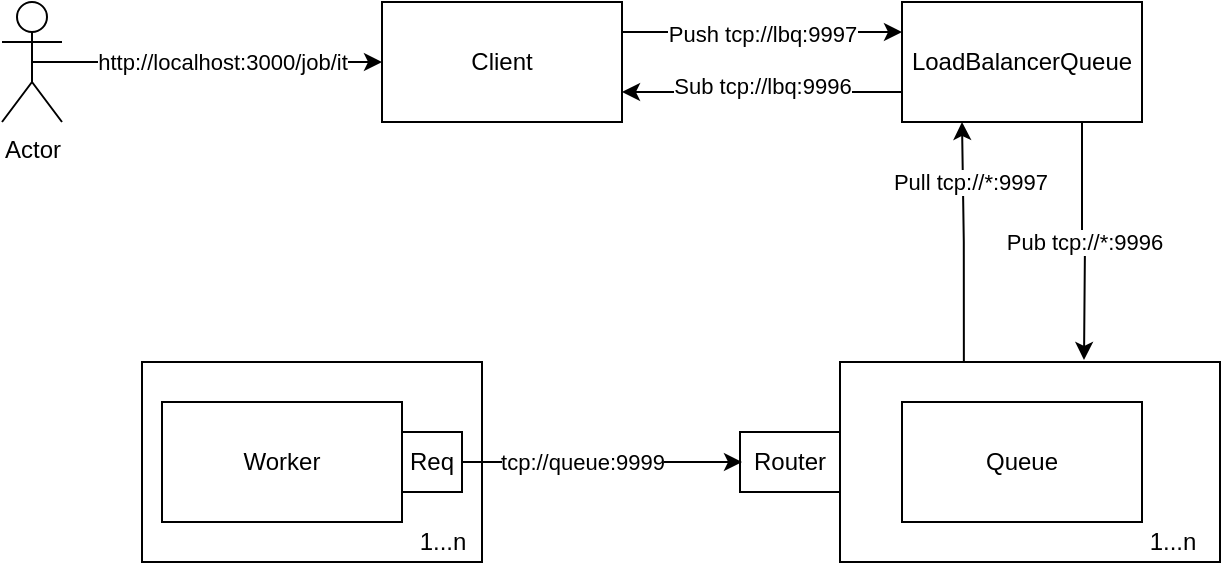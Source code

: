 <mxfile version="14.2.9" type="device"><diagram id="pJzyBwp56KJZ5iNx5iUw" name="Page-1"><mxGraphModel dx="1422" dy="762" grid="1" gridSize="10" guides="1" tooltips="1" connect="1" arrows="1" fold="1" page="1" pageScale="1" pageWidth="850" pageHeight="1100" math="0" shadow="0"><root><mxCell id="0"/><mxCell id="1" parent="0"/><mxCell id="3dcHZrypmZOo1slDrvT9-6" style="edgeStyle=orthogonalEdgeStyle;rounded=0;orthogonalLoop=1;jettySize=auto;html=1;exitX=1;exitY=0.25;exitDx=0;exitDy=0;entryX=0;entryY=0.25;entryDx=0;entryDy=0;" edge="1" parent="1" source="3dcHZrypmZOo1slDrvT9-1" target="3dcHZrypmZOo1slDrvT9-5"><mxGeometry relative="1" as="geometry"/></mxCell><mxCell id="3dcHZrypmZOo1slDrvT9-8" value="Push tcp://lbq:9997" style="edgeLabel;html=1;align=center;verticalAlign=middle;resizable=0;points=[];" vertex="1" connectable="0" parent="3dcHZrypmZOo1slDrvT9-6"><mxGeometry x="-0.229" y="-1" relative="1" as="geometry"><mxPoint x="16" as="offset"/></mxGeometry></mxCell><mxCell id="3dcHZrypmZOo1slDrvT9-1" value="Client" style="rounded=0;whiteSpace=wrap;html=1;" vertex="1" parent="1"><mxGeometry x="270" y="120" width="120" height="60" as="geometry"/></mxCell><mxCell id="3dcHZrypmZOo1slDrvT9-3" style="edgeStyle=orthogonalEdgeStyle;rounded=0;orthogonalLoop=1;jettySize=auto;html=1;exitX=0.5;exitY=0.5;exitDx=0;exitDy=0;exitPerimeter=0;" edge="1" parent="1" source="3dcHZrypmZOo1slDrvT9-2" target="3dcHZrypmZOo1slDrvT9-1"><mxGeometry relative="1" as="geometry"/></mxCell><mxCell id="3dcHZrypmZOo1slDrvT9-4" value="http://localhost:3000/job/it" style="edgeLabel;html=1;align=center;verticalAlign=middle;resizable=0;points=[];" vertex="1" connectable="0" parent="3dcHZrypmZOo1slDrvT9-3"><mxGeometry x="-0.269" relative="1" as="geometry"><mxPoint x="31" as="offset"/></mxGeometry></mxCell><mxCell id="3dcHZrypmZOo1slDrvT9-2" value="Actor" style="shape=umlActor;verticalLabelPosition=bottom;verticalAlign=top;html=1;outlineConnect=0;" vertex="1" parent="1"><mxGeometry x="80" y="120" width="30" height="60" as="geometry"/></mxCell><mxCell id="3dcHZrypmZOo1slDrvT9-7" style="edgeStyle=orthogonalEdgeStyle;rounded=0;orthogonalLoop=1;jettySize=auto;html=1;exitX=0;exitY=0.75;exitDx=0;exitDy=0;entryX=1;entryY=0.75;entryDx=0;entryDy=0;" edge="1" parent="1" source="3dcHZrypmZOo1slDrvT9-5" target="3dcHZrypmZOo1slDrvT9-1"><mxGeometry relative="1" as="geometry"/></mxCell><mxCell id="3dcHZrypmZOo1slDrvT9-9" value="Sub tcp://lbq:9996" style="edgeLabel;html=1;align=center;verticalAlign=middle;resizable=0;points=[];" vertex="1" connectable="0" parent="3dcHZrypmZOo1slDrvT9-7"><mxGeometry x="0.343" y="-3" relative="1" as="geometry"><mxPoint x="24" as="offset"/></mxGeometry></mxCell><mxCell id="3dcHZrypmZOo1slDrvT9-18" style="edgeStyle=orthogonalEdgeStyle;rounded=0;orthogonalLoop=1;jettySize=auto;html=1;exitX=0.75;exitY=1;exitDx=0;exitDy=0;" edge="1" parent="1" source="3dcHZrypmZOo1slDrvT9-5"><mxGeometry relative="1" as="geometry"><mxPoint x="621" y="299" as="targetPoint"/></mxGeometry></mxCell><mxCell id="3dcHZrypmZOo1slDrvT9-19" value="Pub tcp://*:9996" style="edgeLabel;html=1;align=center;verticalAlign=middle;resizable=0;points=[];" vertex="1" connectable="0" parent="3dcHZrypmZOo1slDrvT9-18"><mxGeometry x="0.233" y="1" relative="1" as="geometry"><mxPoint x="-2" y="-13" as="offset"/></mxGeometry></mxCell><mxCell id="3dcHZrypmZOo1slDrvT9-5" value="LoadBalancerQueue" style="rounded=0;whiteSpace=wrap;html=1;" vertex="1" parent="1"><mxGeometry x="530" y="120" width="120" height="60" as="geometry"/></mxCell><mxCell id="3dcHZrypmZOo1slDrvT9-16" style="edgeStyle=orthogonalEdgeStyle;rounded=0;orthogonalLoop=1;jettySize=auto;html=1;exitX=0.326;exitY=0.02;exitDx=0;exitDy=0;entryX=0.25;entryY=1;entryDx=0;entryDy=0;exitPerimeter=0;" edge="1" parent="1" source="3dcHZrypmZOo1slDrvT9-11" target="3dcHZrypmZOo1slDrvT9-5"><mxGeometry relative="1" as="geometry"/></mxCell><mxCell id="3dcHZrypmZOo1slDrvT9-17" value="Pull tcp://*:9997" style="edgeLabel;html=1;align=center;verticalAlign=middle;resizable=0;points=[];" vertex="1" connectable="0" parent="3dcHZrypmZOo1slDrvT9-16"><mxGeometry x="0.203" y="-4" relative="1" as="geometry"><mxPoint y="-18.9" as="offset"/></mxGeometry></mxCell><mxCell id="3dcHZrypmZOo1slDrvT9-11" value="1..n" style="rounded=0;whiteSpace=wrap;html=1;" vertex="1" parent="1"><mxGeometry x="499" y="300" width="190" height="100" as="geometry"/></mxCell><mxCell id="3dcHZrypmZOo1slDrvT9-12" value="Queue" style="rounded=0;whiteSpace=wrap;html=1;" vertex="1" parent="1"><mxGeometry x="530" y="320" width="120" height="60" as="geometry"/></mxCell><mxCell id="3dcHZrypmZOo1slDrvT9-15" value="1...n" style="text;html=1;align=center;verticalAlign=middle;resizable=0;points=[];autosize=1;" vertex="1" parent="1"><mxGeometry x="645" y="380" width="40" height="20" as="geometry"/></mxCell><mxCell id="3dcHZrypmZOo1slDrvT9-25" value="Router" style="rounded=0;whiteSpace=wrap;html=1;" vertex="1" parent="1"><mxGeometry x="449" y="335" width="50" height="30" as="geometry"/></mxCell><mxCell id="3dcHZrypmZOo1slDrvT9-27" value="" style="rounded=0;whiteSpace=wrap;html=1;" vertex="1" parent="1"><mxGeometry x="150" y="300" width="170" height="100" as="geometry"/></mxCell><mxCell id="3dcHZrypmZOo1slDrvT9-20" value="Worker" style="rounded=0;whiteSpace=wrap;html=1;" vertex="1" parent="1"><mxGeometry x="160" y="320" width="120" height="60" as="geometry"/></mxCell><mxCell id="3dcHZrypmZOo1slDrvT9-23" value="Req" style="rounded=0;whiteSpace=wrap;html=1;" vertex="1" parent="1"><mxGeometry x="280" y="335" width="30" height="30" as="geometry"/></mxCell><mxCell id="3dcHZrypmZOo1slDrvT9-24" style="edgeStyle=orthogonalEdgeStyle;rounded=0;orthogonalLoop=1;jettySize=auto;html=1;exitX=1;exitY=0.5;exitDx=0;exitDy=0;" edge="1" parent="1" source="3dcHZrypmZOo1slDrvT9-23"><mxGeometry relative="1" as="geometry"><mxPoint x="450" y="350" as="targetPoint"/></mxGeometry></mxCell><mxCell id="3dcHZrypmZOo1slDrvT9-26" value="tcp://queue:9999" style="edgeLabel;html=1;align=center;verticalAlign=middle;resizable=0;points=[];" vertex="1" connectable="0" parent="3dcHZrypmZOo1slDrvT9-24"><mxGeometry x="-0.257" y="1" relative="1" as="geometry"><mxPoint x="8" y="1" as="offset"/></mxGeometry></mxCell><mxCell id="3dcHZrypmZOo1slDrvT9-28" value="1...n" style="text;html=1;align=center;verticalAlign=middle;resizable=0;points=[];autosize=1;" vertex="1" parent="1"><mxGeometry x="280" y="380" width="40" height="20" as="geometry"/></mxCell></root></mxGraphModel></diagram></mxfile>